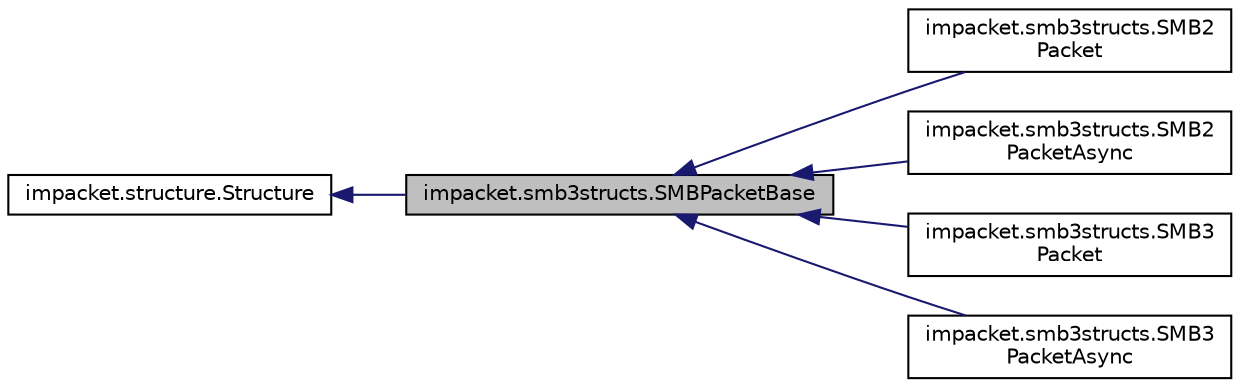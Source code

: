 digraph "impacket.smb3structs.SMBPacketBase"
{
  edge [fontname="Helvetica",fontsize="10",labelfontname="Helvetica",labelfontsize="10"];
  node [fontname="Helvetica",fontsize="10",shape=record];
  rankdir="LR";
  Node0 [label="impacket.smb3structs.SMBPacketBase",height=0.2,width=0.4,color="black", fillcolor="grey75", style="filled", fontcolor="black"];
  Node1 -> Node0 [dir="back",color="midnightblue",fontsize="10",style="solid",fontname="Helvetica"];
  Node1 [label="impacket.structure.Structure",height=0.2,width=0.4,color="black", fillcolor="white", style="filled",URL="$classimpacket_1_1structure_1_1_structure.html"];
  Node0 -> Node2 [dir="back",color="midnightblue",fontsize="10",style="solid",fontname="Helvetica"];
  Node2 [label="impacket.smb3structs.SMB2\lPacket",height=0.2,width=0.4,color="black", fillcolor="white", style="filled",URL="$classimpacket_1_1smb3structs_1_1_s_m_b2_packet.html"];
  Node0 -> Node3 [dir="back",color="midnightblue",fontsize="10",style="solid",fontname="Helvetica"];
  Node3 [label="impacket.smb3structs.SMB2\lPacketAsync",height=0.2,width=0.4,color="black", fillcolor="white", style="filled",URL="$classimpacket_1_1smb3structs_1_1_s_m_b2_packet_async.html"];
  Node0 -> Node4 [dir="back",color="midnightblue",fontsize="10",style="solid",fontname="Helvetica"];
  Node4 [label="impacket.smb3structs.SMB3\lPacket",height=0.2,width=0.4,color="black", fillcolor="white", style="filled",URL="$classimpacket_1_1smb3structs_1_1_s_m_b3_packet.html"];
  Node0 -> Node5 [dir="back",color="midnightblue",fontsize="10",style="solid",fontname="Helvetica"];
  Node5 [label="impacket.smb3structs.SMB3\lPacketAsync",height=0.2,width=0.4,color="black", fillcolor="white", style="filled",URL="$classimpacket_1_1smb3structs_1_1_s_m_b3_packet_async.html"];
}
